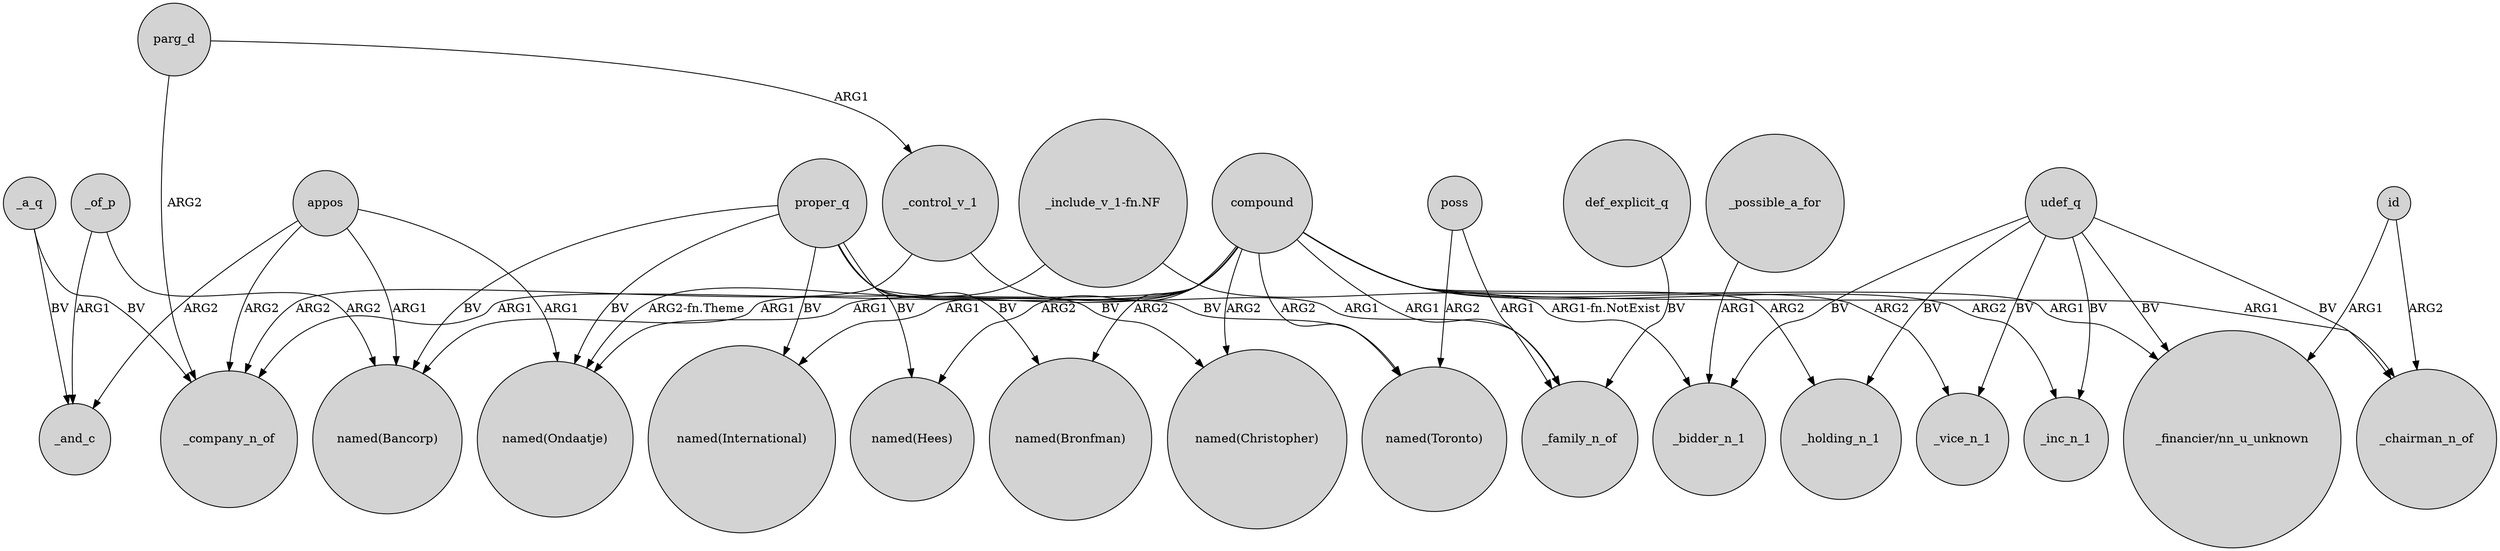 digraph {
	node [shape=circle style=filled]
	compound -> "named(International)" [label=ARG1]
	compound -> _vice_n_1 [label=ARG2]
	compound -> "named(Ondaatje)" [label=ARG1]
	compound -> _family_n_of [label=ARG1]
	udef_q -> _inc_n_1 [label=BV]
	compound -> _chairman_n_of [label=ARG1]
	appos -> "named(Bancorp)" [label=ARG1]
	compound -> "named(Hees)" [label=ARG2]
	udef_q -> _bidder_n_1 [label=BV]
	compound -> "named(Bronfman)" [label=ARG2]
	_possible_a_for -> _bidder_n_1 [label=ARG1]
	compound -> "named(Christopher)" [label=ARG2]
	proper_q -> "named(Bronfman)" [label=BV]
	compound -> "named(Toronto)" [label=ARG2]
	proper_q -> "named(Christopher)" [label=BV]
	parg_d -> _control_v_1 [label=ARG1]
	compound -> _holding_n_1 [label=ARG2]
	_control_v_1 -> _family_n_of [label=ARG1]
	_control_v_1 -> _company_n_of [label=ARG2]
	poss -> _family_n_of [label=ARG1]
	udef_q -> _vice_n_1 [label=BV]
	udef_q -> _chairman_n_of [label=BV]
	proper_q -> "named(Toronto)" [label=BV]
	"_include_v_1-fn.NF" -> "named(Ondaatje)" [label="ARG2-fn.Theme"]
	id -> "_financier/nn_u_unknown" [label=ARG1]
	proper_q -> "named(Ondaatje)" [label=BV]
	compound -> _company_n_of [label=ARG1]
	proper_q -> "named(Hees)" [label=BV]
	appos -> _and_c [label=ARG2]
	compound -> "_financier/nn_u_unknown" [label=ARG1]
	_of_p -> "named(Bancorp)" [label=ARG2]
	appos -> _company_n_of [label=ARG2]
	_a_q -> _and_c [label=BV]
	parg_d -> _company_n_of [label=ARG2]
	_of_p -> _and_c [label=ARG1]
	appos -> "named(Ondaatje)" [label=ARG1]
	_a_q -> _company_n_of [label=BV]
	id -> _chairman_n_of [label=ARG2]
	compound -> "named(Bancorp)" [label=ARG1]
	proper_q -> "named(Bancorp)" [label=BV]
	def_explicit_q -> _family_n_of [label=BV]
	proper_q -> "named(International)" [label=BV]
	udef_q -> _holding_n_1 [label=BV]
	poss -> "named(Toronto)" [label=ARG2]
	compound -> _inc_n_1 [label=ARG2]
	"_include_v_1-fn.NF" -> _bidder_n_1 [label="ARG1-fn.NotExist"]
	udef_q -> "_financier/nn_u_unknown" [label=BV]
}
